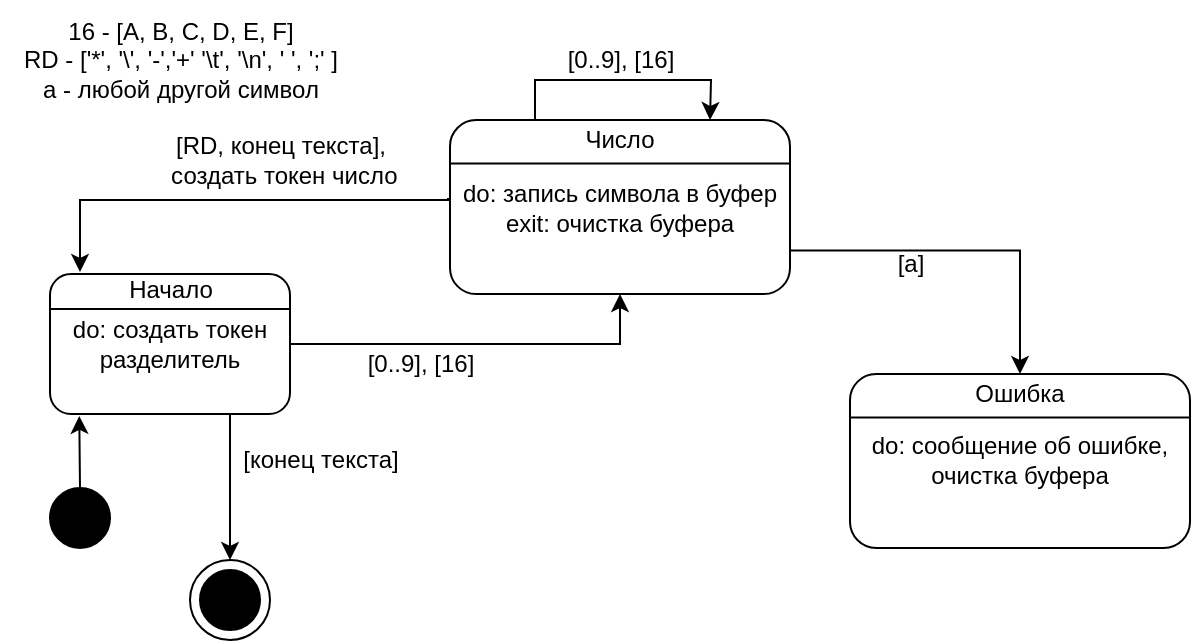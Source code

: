 <mxfile version="21.2.9" type="device" pages="4">
  <diagram name="Число" id="-FaNdaJi-jYGTAQw807s">
    <mxGraphModel dx="981" dy="581" grid="1" gridSize="10" guides="1" tooltips="1" connect="1" arrows="1" fold="1" page="1" pageScale="1" pageWidth="827" pageHeight="1169" math="0" shadow="0">
      <root>
        <mxCell id="0" />
        <mxCell id="1" parent="0" />
        <mxCell id="g2cR2aIbDtPU0na0KHwk-6" value="16 - [A, B, C, D, E, F]&lt;br&gt;RD - [&#39;*&#39;, &#39;\&#39;, &#39;-&#39;,&#39;+&#39; &#39;\t&#39;, &#39;\n&#39;, &#39; &#39;, &#39;;&#39; ]&lt;br&gt;a - любой другой символ" style="text;html=1;align=center;verticalAlign=middle;resizable=0;points=[];autosize=1;strokeColor=none;fillColor=none;" parent="1" vertex="1">
          <mxGeometry x="5" y="20.04" width="180" height="60" as="geometry" />
        </mxCell>
        <mxCell id="g2cR2aIbDtPU0na0KHwk-30" style="edgeStyle=orthogonalEdgeStyle;rounded=0;orthogonalLoop=1;jettySize=auto;html=1;exitX=1;exitY=0.5;exitDx=0;exitDy=0;entryX=0.5;entryY=1;entryDx=0;entryDy=0;" parent="1" source="g2cR2aIbDtPU0na0KHwk-43" target="g2cR2aIbDtPU0na0KHwk-15" edge="1">
          <mxGeometry relative="1" as="geometry">
            <mxPoint x="150" y="167" as="sourcePoint" />
            <mxPoint x="370" y="227" as="targetPoint" />
            <Array as="points">
              <mxPoint x="315" y="192" />
            </Array>
          </mxGeometry>
        </mxCell>
        <mxCell id="g2cR2aIbDtPU0na0KHwk-31" value="[0..9], [16]" style="text;html=1;align=center;verticalAlign=middle;resizable=0;points=[];autosize=1;strokeColor=none;fillColor=none;" parent="1" vertex="1">
          <mxGeometry x="175" y="187" width="80" height="30" as="geometry" />
        </mxCell>
        <mxCell id="g2cR2aIbDtPU0na0KHwk-32" value="" style="group" parent="1" vertex="1" connectable="0">
          <mxGeometry x="230" y="80.04" width="170" height="86.96" as="geometry" />
        </mxCell>
        <mxCell id="g2cR2aIbDtPU0na0KHwk-33" style="edgeStyle=orthogonalEdgeStyle;rounded=0;orthogonalLoop=1;jettySize=auto;html=1;exitX=0.25;exitY=0;exitDx=0;exitDy=0;" parent="g2cR2aIbDtPU0na0KHwk-32" source="g2cR2aIbDtPU0na0KHwk-15" edge="1">
          <mxGeometry relative="1" as="geometry">
            <mxPoint x="130" y="-0.04" as="targetPoint" />
          </mxGeometry>
        </mxCell>
        <mxCell id="g2cR2aIbDtPU0na0KHwk-15" value="do: запись символа в буфер&lt;br&gt;exit: очистка буфера" style="rounded=1;whiteSpace=wrap;html=1;" parent="g2cR2aIbDtPU0na0KHwk-32" vertex="1">
          <mxGeometry y="0.003" width="170" height="86.957" as="geometry" />
        </mxCell>
        <mxCell id="g2cR2aIbDtPU0na0KHwk-16" value="" style="endArrow=none;html=1;rounded=0;exitX=0;exitY=0.25;exitDx=0;exitDy=0;entryX=1;entryY=0.25;entryDx=0;entryDy=0;" parent="g2cR2aIbDtPU0na0KHwk-32" source="g2cR2aIbDtPU0na0KHwk-15" target="g2cR2aIbDtPU0na0KHwk-15" edge="1">
          <mxGeometry width="50" height="50" relative="1" as="geometry">
            <mxPoint x="48.571" y="0.003" as="sourcePoint" />
            <mxPoint x="109.286" y="-72.46" as="targetPoint" />
          </mxGeometry>
        </mxCell>
        <mxCell id="g2cR2aIbDtPU0na0KHwk-17" value="Число" style="text;html=1;strokeColor=none;fillColor=none;align=center;verticalAlign=middle;whiteSpace=wrap;rounded=0;" parent="g2cR2aIbDtPU0na0KHwk-32" vertex="1">
          <mxGeometry x="53.21" width="63.57" height="20" as="geometry" />
        </mxCell>
        <mxCell id="g2cR2aIbDtPU0na0KHwk-34" value="[0..9], [16]" style="text;html=1;align=center;verticalAlign=middle;resizable=0;points=[];autosize=1;strokeColor=none;fillColor=none;" parent="1" vertex="1">
          <mxGeometry x="275" y="35.04" width="80" height="30" as="geometry" />
        </mxCell>
        <mxCell id="g2cR2aIbDtPU0na0KHwk-41" value="" style="group" parent="1" vertex="1" connectable="0">
          <mxGeometry x="30" y="157" width="120" height="70" as="geometry" />
        </mxCell>
        <mxCell id="ozgqwcFUKJtSGzuwSIW--1" style="edgeStyle=orthogonalEdgeStyle;rounded=0;orthogonalLoop=1;jettySize=auto;html=1;exitX=0.75;exitY=1;exitDx=0;exitDy=0;" edge="1" parent="g2cR2aIbDtPU0na0KHwk-41" source="g2cR2aIbDtPU0na0KHwk-43">
          <mxGeometry relative="1" as="geometry">
            <mxPoint x="90" y="143" as="targetPoint" />
          </mxGeometry>
        </mxCell>
        <mxCell id="g2cR2aIbDtPU0na0KHwk-43" value="do: создать токен разделитель" style="rounded=1;whiteSpace=wrap;html=1;" parent="g2cR2aIbDtPU0na0KHwk-41" vertex="1">
          <mxGeometry y="0.003" width="120" height="69.997" as="geometry" />
        </mxCell>
        <mxCell id="g2cR2aIbDtPU0na0KHwk-44" value="" style="endArrow=none;html=1;rounded=0;exitX=0;exitY=0.25;exitDx=0;exitDy=0;entryX=1;entryY=0.25;entryDx=0;entryDy=0;" parent="g2cR2aIbDtPU0na0KHwk-41" source="g2cR2aIbDtPU0na0KHwk-43" target="g2cR2aIbDtPU0na0KHwk-43" edge="1">
          <mxGeometry width="50" height="50" relative="1" as="geometry">
            <mxPoint x="34.286" y="0.003" as="sourcePoint" />
            <mxPoint x="77.143" y="-58.328" as="targetPoint" />
          </mxGeometry>
        </mxCell>
        <mxCell id="g2cR2aIbDtPU0na0KHwk-45" value="Начало" style="text;html=1;strokeColor=none;fillColor=none;align=center;verticalAlign=middle;whiteSpace=wrap;rounded=0;" parent="g2cR2aIbDtPU0na0KHwk-41" vertex="1">
          <mxGeometry x="37.56" width="44.873" height="16.099" as="geometry" />
        </mxCell>
        <mxCell id="g2cR2aIbDtPU0na0KHwk-47" style="edgeStyle=orthogonalEdgeStyle;rounded=0;orthogonalLoop=1;jettySize=auto;html=1;" parent="1" edge="1">
          <mxGeometry relative="1" as="geometry">
            <mxPoint x="229" y="119" as="sourcePoint" />
            <mxPoint x="45" y="156" as="targetPoint" />
            <Array as="points">
              <mxPoint x="229" y="120" />
              <mxPoint x="45" y="120" />
            </Array>
          </mxGeometry>
        </mxCell>
        <mxCell id="g2cR2aIbDtPU0na0KHwk-48" value="[RD, конец текста],&lt;br&gt;&amp;nbsp;создать токен число" style="text;html=1;align=center;verticalAlign=middle;resizable=0;points=[];autosize=1;strokeColor=none;fillColor=none;" parent="1" vertex="1">
          <mxGeometry x="75" y="80.04" width="140" height="40" as="geometry" />
        </mxCell>
        <mxCell id="g2cR2aIbDtPU0na0KHwk-55" value="" style="group" parent="1" vertex="1" connectable="0">
          <mxGeometry x="430" y="207" width="170" height="86.96" as="geometry" />
        </mxCell>
        <mxCell id="g2cR2aIbDtPU0na0KHwk-57" value="do: сообщение об ошибке,&lt;br&gt;очистка буфера" style="rounded=1;whiteSpace=wrap;html=1;" parent="g2cR2aIbDtPU0na0KHwk-55" vertex="1">
          <mxGeometry y="0.003" width="170" height="86.957" as="geometry" />
        </mxCell>
        <mxCell id="g2cR2aIbDtPU0na0KHwk-58" value="" style="endArrow=none;html=1;rounded=0;exitX=0;exitY=0.25;exitDx=0;exitDy=0;entryX=1;entryY=0.25;entryDx=0;entryDy=0;" parent="g2cR2aIbDtPU0na0KHwk-55" source="g2cR2aIbDtPU0na0KHwk-57" target="g2cR2aIbDtPU0na0KHwk-57" edge="1">
          <mxGeometry width="50" height="50" relative="1" as="geometry">
            <mxPoint x="48.571" y="0.003" as="sourcePoint" />
            <mxPoint x="109.286" y="-72.46" as="targetPoint" />
          </mxGeometry>
        </mxCell>
        <mxCell id="g2cR2aIbDtPU0na0KHwk-59" value="Ошибка" style="text;html=1;strokeColor=none;fillColor=none;align=center;verticalAlign=middle;whiteSpace=wrap;rounded=0;" parent="g2cR2aIbDtPU0na0KHwk-55" vertex="1">
          <mxGeometry x="53.21" width="63.57" height="20" as="geometry" />
        </mxCell>
        <mxCell id="g2cR2aIbDtPU0na0KHwk-60" style="edgeStyle=orthogonalEdgeStyle;rounded=0;orthogonalLoop=1;jettySize=auto;html=1;exitX=1;exitY=0.75;exitDx=0;exitDy=0;entryX=0.5;entryY=0;entryDx=0;entryDy=0;" parent="1" source="g2cR2aIbDtPU0na0KHwk-15" target="g2cR2aIbDtPU0na0KHwk-59" edge="1">
          <mxGeometry relative="1" as="geometry" />
        </mxCell>
        <mxCell id="g2cR2aIbDtPU0na0KHwk-61" value="[а]" style="text;html=1;align=center;verticalAlign=middle;resizable=0;points=[];autosize=1;strokeColor=none;fillColor=none;" parent="1" vertex="1">
          <mxGeometry x="440" y="137" width="40" height="30" as="geometry" />
        </mxCell>
        <mxCell id="_TreaF4VTPcPPeY3ISSh-20" style="edgeStyle=orthogonalEdgeStyle;rounded=0;orthogonalLoop=1;jettySize=auto;html=1;exitX=0.5;exitY=0;exitDx=0;exitDy=0;entryX=0.122;entryY=1.014;entryDx=0;entryDy=0;entryPerimeter=0;" parent="1" source="_TreaF4VTPcPPeY3ISSh-19" target="g2cR2aIbDtPU0na0KHwk-43" edge="1">
          <mxGeometry relative="1" as="geometry" />
        </mxCell>
        <mxCell id="_TreaF4VTPcPPeY3ISSh-19" value="" style="ellipse;whiteSpace=wrap;html=1;aspect=fixed;fillColor=#000000;" parent="1" vertex="1">
          <mxGeometry x="30" y="263.96" width="30" height="30" as="geometry" />
        </mxCell>
        <mxCell id="ozgqwcFUKJtSGzuwSIW--2" value="[конец текста]" style="text;html=1;align=center;verticalAlign=middle;resizable=0;points=[];autosize=1;strokeColor=none;fillColor=none;" vertex="1" parent="1">
          <mxGeometry x="115" y="235.48" width="100" height="30" as="geometry" />
        </mxCell>
        <mxCell id="8lgDAtlJ2Uq4HdTy7dII-1" value="" style="group" vertex="1" connectable="0" parent="1">
          <mxGeometry x="100" y="300" width="40" height="40" as="geometry" />
        </mxCell>
        <mxCell id="8lgDAtlJ2Uq4HdTy7dII-2" value="" style="ellipse;whiteSpace=wrap;html=1;aspect=fixed;" vertex="1" parent="8lgDAtlJ2Uq4HdTy7dII-1">
          <mxGeometry width="40" height="40" as="geometry" />
        </mxCell>
        <mxCell id="8lgDAtlJ2Uq4HdTy7dII-3" value="" style="ellipse;whiteSpace=wrap;html=1;aspect=fixed;fillColor=#000000;" vertex="1" parent="8lgDAtlJ2Uq4HdTy7dII-1">
          <mxGeometry x="5" y="5" width="30" height="30" as="geometry" />
        </mxCell>
      </root>
    </mxGraphModel>
  </diagram>
  <diagram id="Ce51xqV-99f6zPZpt35O" name="слово">
    <mxGraphModel dx="981" dy="581" grid="1" gridSize="10" guides="1" tooltips="1" connect="1" arrows="1" fold="1" page="1" pageScale="1" pageWidth="827" pageHeight="1169" math="0" shadow="0">
      <root>
        <mxCell id="0" />
        <mxCell id="1" parent="0" />
        <mxCell id="4OqHlR-MOp9A3rrNsiLq-1" value="RD1 - [&#39;*&#39;, &#39;\&#39;, &#39;-&#39;, &#39;\t&#39;, &#39;\n&#39;, &#39; &#39;, &#39;;&#39; , &#39;(&#39;, &#39;)&#39;, &#39;&amp;gt;&#39;, &#39;&amp;lt;&#39;, &#39;=&#39;]&lt;br&gt;a - любой другой символ" style="text;html=1;align=left;verticalAlign=middle;resizable=0;points=[];autosize=1;strokeColor=none;fillColor=none;" parent="1" vertex="1">
          <mxGeometry x="10" y="15.04" width="260" height="40" as="geometry" />
        </mxCell>
        <mxCell id="4OqHlR-MOp9A3rrNsiLq-2" style="edgeStyle=orthogonalEdgeStyle;rounded=0;orthogonalLoop=1;jettySize=auto;html=1;exitX=1;exitY=0.5;exitDx=0;exitDy=0;entryX=0.5;entryY=1;entryDx=0;entryDy=0;" parent="1" source="4OqHlR-MOp9A3rrNsiLq-11" target="4OqHlR-MOp9A3rrNsiLq-6" edge="1">
          <mxGeometry relative="1" as="geometry">
            <mxPoint x="150" y="167" as="sourcePoint" />
            <mxPoint x="370" y="227" as="targetPoint" />
            <Array as="points">
              <mxPoint x="315" y="192" />
            </Array>
          </mxGeometry>
        </mxCell>
        <mxCell id="4OqHlR-MOp9A3rrNsiLq-3" value="[буква]" style="text;html=1;align=center;verticalAlign=middle;resizable=0;points=[];autosize=1;strokeColor=none;fillColor=none;" parent="1" vertex="1">
          <mxGeometry x="185" y="187" width="60" height="30" as="geometry" />
        </mxCell>
        <mxCell id="4OqHlR-MOp9A3rrNsiLq-4" value="" style="group" parent="1" vertex="1" connectable="0">
          <mxGeometry x="230" y="80.04" width="170" height="86.96" as="geometry" />
        </mxCell>
        <mxCell id="4OqHlR-MOp9A3rrNsiLq-5" style="edgeStyle=orthogonalEdgeStyle;rounded=0;orthogonalLoop=1;jettySize=auto;html=1;exitX=0.25;exitY=0;exitDx=0;exitDy=0;" parent="4OqHlR-MOp9A3rrNsiLq-4" source="4OqHlR-MOp9A3rrNsiLq-6" edge="1">
          <mxGeometry relative="1" as="geometry">
            <mxPoint x="130" y="-0.04" as="targetPoint" />
          </mxGeometry>
        </mxCell>
        <mxCell id="4OqHlR-MOp9A3rrNsiLq-6" value="do: запись символа в буфер&lt;br&gt;exit: очистка буфера" style="rounded=1;whiteSpace=wrap;html=1;" parent="4OqHlR-MOp9A3rrNsiLq-4" vertex="1">
          <mxGeometry y="0.003" width="170" height="86.957" as="geometry" />
        </mxCell>
        <mxCell id="4OqHlR-MOp9A3rrNsiLq-7" value="" style="endArrow=none;html=1;rounded=0;exitX=0;exitY=0.25;exitDx=0;exitDy=0;entryX=1;entryY=0.25;entryDx=0;entryDy=0;" parent="4OqHlR-MOp9A3rrNsiLq-4" source="4OqHlR-MOp9A3rrNsiLq-6" target="4OqHlR-MOp9A3rrNsiLq-6" edge="1">
          <mxGeometry width="50" height="50" relative="1" as="geometry">
            <mxPoint x="48.571" y="0.003" as="sourcePoint" />
            <mxPoint x="109.286" y="-72.46" as="targetPoint" />
          </mxGeometry>
        </mxCell>
        <mxCell id="4OqHlR-MOp9A3rrNsiLq-8" value="слово" style="text;html=1;strokeColor=none;fillColor=none;align=center;verticalAlign=middle;whiteSpace=wrap;rounded=0;" parent="4OqHlR-MOp9A3rrNsiLq-4" vertex="1">
          <mxGeometry x="53.21" width="63.57" height="20" as="geometry" />
        </mxCell>
        <mxCell id="4OqHlR-MOp9A3rrNsiLq-9" value="[a]" style="text;html=1;align=center;verticalAlign=middle;resizable=0;points=[];autosize=1;strokeColor=none;fillColor=none;" parent="1" vertex="1">
          <mxGeometry x="295" y="35.04" width="40" height="30" as="geometry" />
        </mxCell>
        <mxCell id="4OqHlR-MOp9A3rrNsiLq-10" value="" style="group" parent="1" vertex="1" connectable="0">
          <mxGeometry x="30" y="157" width="120" height="70" as="geometry" />
        </mxCell>
        <mxCell id="4OqHlR-MOp9A3rrNsiLq-11" value="do: создание токена разделитель" style="rounded=1;whiteSpace=wrap;html=1;" parent="4OqHlR-MOp9A3rrNsiLq-10" vertex="1">
          <mxGeometry y="0.003" width="120" height="69.997" as="geometry" />
        </mxCell>
        <mxCell id="4OqHlR-MOp9A3rrNsiLq-12" value="" style="endArrow=none;html=1;rounded=0;exitX=0;exitY=0.25;exitDx=0;exitDy=0;entryX=1;entryY=0.25;entryDx=0;entryDy=0;" parent="4OqHlR-MOp9A3rrNsiLq-10" source="4OqHlR-MOp9A3rrNsiLq-11" target="4OqHlR-MOp9A3rrNsiLq-11" edge="1">
          <mxGeometry width="50" height="50" relative="1" as="geometry">
            <mxPoint x="34.286" y="0.003" as="sourcePoint" />
            <mxPoint x="77.143" y="-58.328" as="targetPoint" />
          </mxGeometry>
        </mxCell>
        <mxCell id="4OqHlR-MOp9A3rrNsiLq-13" value="Начало" style="text;html=1;strokeColor=none;fillColor=none;align=center;verticalAlign=middle;whiteSpace=wrap;rounded=0;" parent="4OqHlR-MOp9A3rrNsiLq-10" vertex="1">
          <mxGeometry x="37.56" width="44.873" height="16.099" as="geometry" />
        </mxCell>
        <mxCell id="Vw_pq-2iSd1U1v_fBbTp-1" value="" style="group" parent="1" vertex="1" connectable="0">
          <mxGeometry x="430" y="200" width="170" height="86.96" as="geometry" />
        </mxCell>
        <mxCell id="Vw_pq-2iSd1U1v_fBbTp-8" style="edgeStyle=orthogonalEdgeStyle;rounded=0;orthogonalLoop=1;jettySize=auto;html=1;exitX=0;exitY=0.5;exitDx=0;exitDy=0;" parent="Vw_pq-2iSd1U1v_fBbTp-1" source="Vw_pq-2iSd1U1v_fBbTp-3" edge="1">
          <mxGeometry relative="1" as="geometry">
            <mxPoint x="-330" y="30" as="targetPoint" />
            <Array as="points">
              <mxPoint x="-330" y="44" />
            </Array>
          </mxGeometry>
        </mxCell>
        <mxCell id="Vw_pq-2iSd1U1v_fBbTp-3" value="do: сравнение буфера со списоком кодового слова&lt;br&gt;exit: очистка буфера" style="rounded=1;whiteSpace=wrap;html=1;" parent="Vw_pq-2iSd1U1v_fBbTp-1" vertex="1">
          <mxGeometry y="0.003" width="170" height="86.957" as="geometry" />
        </mxCell>
        <mxCell id="Vw_pq-2iSd1U1v_fBbTp-4" value="" style="endArrow=none;html=1;rounded=0;exitX=0;exitY=0.25;exitDx=0;exitDy=0;entryX=1;entryY=0.25;entryDx=0;entryDy=0;" parent="Vw_pq-2iSd1U1v_fBbTp-1" source="Vw_pq-2iSd1U1v_fBbTp-3" target="Vw_pq-2iSd1U1v_fBbTp-3" edge="1">
          <mxGeometry width="50" height="50" relative="1" as="geometry">
            <mxPoint x="48.571" y="0.003" as="sourcePoint" />
            <mxPoint x="109.286" y="-72.46" as="targetPoint" />
          </mxGeometry>
        </mxCell>
        <mxCell id="Vw_pq-2iSd1U1v_fBbTp-5" value="Сравнение 1" style="text;html=1;strokeColor=none;fillColor=none;align=center;verticalAlign=middle;whiteSpace=wrap;rounded=0;" parent="Vw_pq-2iSd1U1v_fBbTp-1" vertex="1">
          <mxGeometry x="53.21" width="76.79" height="20" as="geometry" />
        </mxCell>
        <mxCell id="Vw_pq-2iSd1U1v_fBbTp-6" style="edgeStyle=orthogonalEdgeStyle;rounded=0;orthogonalLoop=1;jettySize=auto;html=1;" parent="1" edge="1">
          <mxGeometry relative="1" as="geometry">
            <mxPoint x="400" y="140" as="sourcePoint" />
            <Array as="points">
              <mxPoint x="400" y="140" />
              <mxPoint x="515" y="140" />
            </Array>
            <mxPoint x="515" y="200" as="targetPoint" />
          </mxGeometry>
        </mxCell>
        <mxCell id="Vw_pq-2iSd1U1v_fBbTp-7" value="[RD1]" style="text;html=1;align=center;verticalAlign=middle;resizable=0;points=[];autosize=1;strokeColor=none;fillColor=none;" parent="1" vertex="1">
          <mxGeometry x="425" y="137" width="50" height="30" as="geometry" />
        </mxCell>
        <mxCell id="Vw_pq-2iSd1U1v_fBbTp-9" value="[есть соответствие], создание токена кодовое слово" style="text;html=1;align=center;verticalAlign=middle;resizable=0;points=[];autosize=1;strokeColor=none;fillColor=none;" parent="1" vertex="1">
          <mxGeometry x="110" y="218" width="320" height="30" as="geometry" />
        </mxCell>
        <mxCell id="Vw_pq-2iSd1U1v_fBbTp-11" style="edgeStyle=orthogonalEdgeStyle;rounded=0;orthogonalLoop=1;jettySize=auto;html=1;exitX=0;exitY=0.75;exitDx=0;exitDy=0;entryX=0.25;entryY=1;entryDx=0;entryDy=0;" parent="1" source="Vw_pq-2iSd1U1v_fBbTp-3" target="4OqHlR-MOp9A3rrNsiLq-11" edge="1">
          <mxGeometry relative="1" as="geometry" />
        </mxCell>
        <mxCell id="Vw_pq-2iSd1U1v_fBbTp-12" value="[нет соответствия], создание токена идентификатор" style="text;html=1;align=center;verticalAlign=middle;resizable=0;points=[];autosize=1;strokeColor=none;fillColor=none;" parent="1" vertex="1">
          <mxGeometry x="85" y="256.96" width="310" height="30" as="geometry" />
        </mxCell>
        <mxCell id="Vw_pq-2iSd1U1v_fBbTp-13" style="edgeStyle=orthogonalEdgeStyle;rounded=0;orthogonalLoop=1;jettySize=auto;html=1;exitX=0.25;exitY=1;exitDx=0;exitDy=0;entryX=0;entryY=0.5;entryDx=0;entryDy=0;" parent="1" source="Vw_pq-2iSd1U1v_fBbTp-3" target="4OqHlR-MOp9A3rrNsiLq-11" edge="1">
          <mxGeometry relative="1" as="geometry" />
        </mxCell>
        <mxCell id="Vw_pq-2iSd1U1v_fBbTp-14" value="&lt;span style=&quot;color: rgb(0, 0, 0); font-family: Helvetica; font-size: 12px; font-style: normal; font-variant-ligatures: normal; font-variant-caps: normal; font-weight: 400; letter-spacing: normal; orphans: 2; text-align: center; text-indent: 0px; text-transform: none; widows: 2; word-spacing: 0px; -webkit-text-stroke-width: 0px; background-color: rgb(251, 251, 251); text-decoration-thickness: initial; text-decoration-style: initial; text-decoration-color: initial; float: none; display: inline !important;&quot;&gt;[н], создание токена лев_скобка,&lt;br&gt;[к], создание токена прав_скобка&lt;br&gt;&lt;/span&gt;" style="text;whiteSpace=wrap;html=1;" parent="1" vertex="1">
          <mxGeometry x="94" y="310" width="320" height="40" as="geometry" />
        </mxCell>
        <mxCell id="edIekL6DCg9vR0ucDm2E-10" value="[конец текста]" style="text;html=1;align=center;verticalAlign=middle;resizable=0;points=[];autosize=1;strokeColor=none;fillColor=none;" parent="1" vertex="1">
          <mxGeometry x="414" y="98" width="100" height="30" as="geometry" />
        </mxCell>
        <mxCell id="Z4Xn8P0SFa621YruFxky-2" style="edgeStyle=orthogonalEdgeStyle;rounded=0;orthogonalLoop=1;jettySize=auto;html=1;exitX=0.5;exitY=1;exitDx=0;exitDy=0;" parent="1" source="Z4Xn8P0SFa621YruFxky-1" edge="1">
          <mxGeometry relative="1" as="geometry">
            <mxPoint x="60" y="157" as="targetPoint" />
            <Array as="points">
              <mxPoint x="60" y="128" />
              <mxPoint x="60" y="157" />
            </Array>
          </mxGeometry>
        </mxCell>
        <mxCell id="Z4Xn8P0SFa621YruFxky-1" value="" style="ellipse;whiteSpace=wrap;html=1;aspect=fixed;fillColor=#000000;" parent="1" vertex="1">
          <mxGeometry x="45" y="98.0" width="30" height="30" as="geometry" />
        </mxCell>
        <mxCell id="Z4Xn8P0SFa621YruFxky-6" style="edgeStyle=orthogonalEdgeStyle;rounded=0;orthogonalLoop=1;jettySize=auto;html=1;exitX=1;exitY=0.5;exitDx=0;exitDy=0;entryX=0.75;entryY=0;entryDx=0;entryDy=0;" parent="1" source="4OqHlR-MOp9A3rrNsiLq-6" target="Vw_pq-2iSd1U1v_fBbTp-3" edge="1">
          <mxGeometry relative="1" as="geometry" />
        </mxCell>
        <mxCell id="SvSpEAjlQm5Gcy_FYDkO-1" value="" style="group" vertex="1" connectable="0" parent="1">
          <mxGeometry x="185" y="65.04" width="40" height="40" as="geometry" />
        </mxCell>
        <mxCell id="SvSpEAjlQm5Gcy_FYDkO-2" value="" style="ellipse;whiteSpace=wrap;html=1;aspect=fixed;" vertex="1" parent="SvSpEAjlQm5Gcy_FYDkO-1">
          <mxGeometry width="40" height="40" as="geometry" />
        </mxCell>
        <mxCell id="SvSpEAjlQm5Gcy_FYDkO-3" value="" style="ellipse;whiteSpace=wrap;html=1;aspect=fixed;fillColor=#000000;" vertex="1" parent="SvSpEAjlQm5Gcy_FYDkO-1">
          <mxGeometry x="5" y="5" width="30" height="30" as="geometry" />
        </mxCell>
        <mxCell id="SvSpEAjlQm5Gcy_FYDkO-5" value="[конец текста]" style="text;html=1;align=center;verticalAlign=middle;resizable=0;points=[];autosize=1;strokeColor=none;fillColor=none;" vertex="1" parent="1">
          <mxGeometry x="110" y="117" width="100" height="30" as="geometry" />
        </mxCell>
        <mxCell id="SvSpEAjlQm5Gcy_FYDkO-4" style="edgeStyle=orthogonalEdgeStyle;rounded=0;orthogonalLoop=1;jettySize=auto;html=1;exitX=0.75;exitY=0;exitDx=0;exitDy=0;entryX=0.5;entryY=1;entryDx=0;entryDy=0;" edge="1" parent="1" source="4OqHlR-MOp9A3rrNsiLq-11" target="SvSpEAjlQm5Gcy_FYDkO-2">
          <mxGeometry relative="1" as="geometry">
            <mxPoint x="210" y="110" as="targetPoint" />
            <Array as="points">
              <mxPoint x="120" y="140" />
              <mxPoint x="205" y="140" />
            </Array>
          </mxGeometry>
        </mxCell>
      </root>
    </mxGraphModel>
  </diagram>
  <diagram id="Blykep9uQv7Deb8Cek7l" name="разделитель">
    <mxGraphModel dx="981" dy="581" grid="1" gridSize="10" guides="1" tooltips="1" connect="1" arrows="1" fold="1" page="1" pageScale="1" pageWidth="827" pageHeight="1169" math="0" shadow="0">
      <root>
        <mxCell id="0" />
        <mxCell id="1" parent="0" />
        <mxCell id="_HauFo0hC4ByGiSFNSpL-1" style="edgeStyle=orthogonalEdgeStyle;rounded=0;orthogonalLoop=1;jettySize=auto;html=1;exitX=1;exitY=0.5;exitDx=0;exitDy=0;entryX=0.5;entryY=1;entryDx=0;entryDy=0;" parent="1" source="_HauFo0hC4ByGiSFNSpL-9" target="_HauFo0hC4ByGiSFNSpL-5" edge="1">
          <mxGeometry relative="1" as="geometry">
            <mxPoint x="150" y="167" as="sourcePoint" />
            <mxPoint x="370" y="227" as="targetPoint" />
            <Array as="points">
              <mxPoint x="315" y="192" />
            </Array>
          </mxGeometry>
        </mxCell>
        <mxCell id="_HauFo0hC4ByGiSFNSpL-3" value="" style="group" parent="1" vertex="1" connectable="0">
          <mxGeometry x="230" y="80.04" width="170" height="86.96" as="geometry" />
        </mxCell>
        <mxCell id="_HauFo0hC4ByGiSFNSpL-4" style="edgeStyle=orthogonalEdgeStyle;rounded=0;orthogonalLoop=1;jettySize=auto;html=1;exitX=0.25;exitY=0;exitDx=0;exitDy=0;" parent="_HauFo0hC4ByGiSFNSpL-3" source="_HauFo0hC4ByGiSFNSpL-5" edge="1">
          <mxGeometry relative="1" as="geometry">
            <mxPoint x="130" y="-0.04" as="targetPoint" />
          </mxGeometry>
        </mxCell>
        <mxCell id="_HauFo0hC4ByGiSFNSpL-5" value="do: запись символа в буфер&lt;br&gt;exit: очистка буфера" style="rounded=1;whiteSpace=wrap;html=1;" parent="_HauFo0hC4ByGiSFNSpL-3" vertex="1">
          <mxGeometry y="0.003" width="170" height="86.957" as="geometry" />
        </mxCell>
        <mxCell id="_HauFo0hC4ByGiSFNSpL-6" value="" style="endArrow=none;html=1;rounded=0;exitX=0;exitY=0.25;exitDx=0;exitDy=0;entryX=1;entryY=0.25;entryDx=0;entryDy=0;" parent="_HauFo0hC4ByGiSFNSpL-3" source="_HauFo0hC4ByGiSFNSpL-5" target="_HauFo0hC4ByGiSFNSpL-5" edge="1">
          <mxGeometry width="50" height="50" relative="1" as="geometry">
            <mxPoint x="48.571" y="0.003" as="sourcePoint" />
            <mxPoint x="109.286" y="-72.46" as="targetPoint" />
          </mxGeometry>
        </mxCell>
        <mxCell id="_HauFo0hC4ByGiSFNSpL-7" value="Разделитель" style="text;html=1;strokeColor=none;fillColor=none;align=center;verticalAlign=middle;whiteSpace=wrap;rounded=0;" parent="_HauFo0hC4ByGiSFNSpL-3" vertex="1">
          <mxGeometry x="53.21" width="63.57" height="20" as="geometry" />
        </mxCell>
        <mxCell id="_HauFo0hC4ByGiSFNSpL-8" value="" style="group" parent="1" vertex="1" connectable="0">
          <mxGeometry x="30" y="157" width="120" height="70" as="geometry" />
        </mxCell>
        <mxCell id="_HauFo0hC4ByGiSFNSpL-9" value="" style="rounded=1;whiteSpace=wrap;html=1;" parent="_HauFo0hC4ByGiSFNSpL-8" vertex="1">
          <mxGeometry y="0.003" width="120" height="69.997" as="geometry" />
        </mxCell>
        <mxCell id="_HauFo0hC4ByGiSFNSpL-10" value="" style="endArrow=none;html=1;rounded=0;exitX=0;exitY=0.25;exitDx=0;exitDy=0;entryX=1;entryY=0.25;entryDx=0;entryDy=0;" parent="_HauFo0hC4ByGiSFNSpL-8" source="_HauFo0hC4ByGiSFNSpL-9" target="_HauFo0hC4ByGiSFNSpL-9" edge="1">
          <mxGeometry width="50" height="50" relative="1" as="geometry">
            <mxPoint x="34.286" y="0.003" as="sourcePoint" />
            <mxPoint x="77.143" y="-58.328" as="targetPoint" />
          </mxGeometry>
        </mxCell>
        <mxCell id="_HauFo0hC4ByGiSFNSpL-11" value="Начало" style="text;html=1;strokeColor=none;fillColor=none;align=center;verticalAlign=middle;whiteSpace=wrap;rounded=0;" parent="_HauFo0hC4ByGiSFNSpL-8" vertex="1">
          <mxGeometry x="37.56" width="44.873" height="16.099" as="geometry" />
        </mxCell>
        <mxCell id="_HauFo0hC4ByGiSFNSpL-14" value="" style="group" parent="1" vertex="1" connectable="0">
          <mxGeometry x="610" y="280" width="170" height="86.96" as="geometry" />
        </mxCell>
        <mxCell id="_HauFo0hC4ByGiSFNSpL-15" value="do: сообщение об ошибке,&lt;br&gt;очистка буфера" style="rounded=1;whiteSpace=wrap;html=1;" parent="_HauFo0hC4ByGiSFNSpL-14" vertex="1">
          <mxGeometry y="0.003" width="170" height="86.957" as="geometry" />
        </mxCell>
        <mxCell id="_HauFo0hC4ByGiSFNSpL-16" value="" style="endArrow=none;html=1;rounded=0;exitX=0;exitY=0.25;exitDx=0;exitDy=0;entryX=1;entryY=0.25;entryDx=0;entryDy=0;" parent="_HauFo0hC4ByGiSFNSpL-14" source="_HauFo0hC4ByGiSFNSpL-15" target="_HauFo0hC4ByGiSFNSpL-15" edge="1">
          <mxGeometry width="50" height="50" relative="1" as="geometry">
            <mxPoint x="48.571" y="0.003" as="sourcePoint" />
            <mxPoint x="109.286" y="-72.46" as="targetPoint" />
          </mxGeometry>
        </mxCell>
        <mxCell id="_HauFo0hC4ByGiSFNSpL-17" value="Ошибка" style="text;html=1;strokeColor=none;fillColor=none;align=center;verticalAlign=middle;whiteSpace=wrap;rounded=0;" parent="_HauFo0hC4ByGiSFNSpL-14" vertex="1">
          <mxGeometry x="53.21" width="63.57" height="20" as="geometry" />
        </mxCell>
        <mxCell id="_HauFo0hC4ByGiSFNSpL-18" style="edgeStyle=orthogonalEdgeStyle;rounded=0;orthogonalLoop=1;jettySize=auto;html=1;exitX=1;exitY=0.75;exitDx=0;exitDy=0;" parent="1" source="_HauFo0hC4ByGiSFNSpL-5" edge="1">
          <mxGeometry relative="1" as="geometry">
            <mxPoint x="525" y="170" as="targetPoint" />
          </mxGeometry>
        </mxCell>
        <mxCell id="_HauFo0hC4ByGiSFNSpL-19" value="[&#39; &#39;, &#39;\t&#39;, &#39;\n&#39;]" style="text;html=1;align=center;verticalAlign=middle;resizable=0;points=[];autosize=1;strokeColor=none;fillColor=none;" parent="1" vertex="1">
          <mxGeometry x="414" y="120" width="80" height="30" as="geometry" />
        </mxCell>
        <mxCell id="_HauFo0hC4ByGiSFNSpL-21" value="[=, !, &amp;lt;, &amp;gt;]" style="text;html=1;align=center;verticalAlign=middle;resizable=0;points=[];autosize=1;strokeColor=none;fillColor=none;" parent="1" vertex="1">
          <mxGeometry x="160" y="158" width="70" height="30" as="geometry" />
        </mxCell>
        <mxCell id="_HauFo0hC4ByGiSFNSpL-22" value="допустимые&amp;nbsp; = {&#39;==&#39;, &#39;!=&#39;, &#39;&amp;lt;=&#39;, &#39;&amp;gt;=&#39;}&lt;br&gt;&lt;div style=&quot;text-align: left;&quot;&gt;&lt;span style=&quot;background-color: initial;&quot;&gt;a - любой символ&lt;/span&gt;&lt;/div&gt;&lt;div style=&quot;text-align: left;&quot;&gt;&lt;span style=&quot;background-color: initial;&quot;&gt;b - не сравнение&amp;nbsp;&lt;/span&gt;&lt;/div&gt;" style="text;html=1;align=center;verticalAlign=middle;resizable=0;points=[];autosize=1;strokeColor=none;fillColor=none;" parent="1" vertex="1">
          <mxGeometry x="10" y="8" width="210" height="60" as="geometry" />
        </mxCell>
        <mxCell id="_HauFo0hC4ByGiSFNSpL-23" value="[a]" style="text;html=1;align=center;verticalAlign=middle;resizable=0;points=[];autosize=1;strokeColor=none;fillColor=none;" parent="1" vertex="1">
          <mxGeometry x="290" y="38" width="40" height="30" as="geometry" />
        </mxCell>
        <mxCell id="_HauFo0hC4ByGiSFNSpL-29" value="" style="group" parent="1" vertex="1" connectable="0">
          <mxGeometry x="440" y="170" width="170" height="86.96" as="geometry" />
        </mxCell>
        <mxCell id="_HauFo0hC4ByGiSFNSpL-33" style="edgeStyle=orthogonalEdgeStyle;rounded=0;orthogonalLoop=1;jettySize=auto;html=1;exitX=1;exitY=0.5;exitDx=0;exitDy=0;" parent="_HauFo0hC4ByGiSFNSpL-29" source="_HauFo0hC4ByGiSFNSpL-30" edge="1">
          <mxGeometry relative="1" as="geometry">
            <mxPoint x="250" y="110" as="targetPoint" />
          </mxGeometry>
        </mxCell>
        <mxCell id="_HauFo0hC4ByGiSFNSpL-30" value="do: сравнение буфера со список допустимых комбинаций" style="rounded=1;whiteSpace=wrap;html=1;" parent="_HauFo0hC4ByGiSFNSpL-29" vertex="1">
          <mxGeometry y="0.003" width="170" height="86.957" as="geometry" />
        </mxCell>
        <mxCell id="_HauFo0hC4ByGiSFNSpL-31" value="" style="endArrow=none;html=1;rounded=0;exitX=0;exitY=0.25;exitDx=0;exitDy=0;entryX=1;entryY=0.25;entryDx=0;entryDy=0;" parent="_HauFo0hC4ByGiSFNSpL-29" source="_HauFo0hC4ByGiSFNSpL-30" target="_HauFo0hC4ByGiSFNSpL-30" edge="1">
          <mxGeometry width="50" height="50" relative="1" as="geometry">
            <mxPoint x="48.571" y="0.003" as="sourcePoint" />
            <mxPoint x="109.286" y="-72.46" as="targetPoint" />
          </mxGeometry>
        </mxCell>
        <mxCell id="_HauFo0hC4ByGiSFNSpL-32" value="Сравнение 2" style="text;html=1;strokeColor=none;fillColor=none;align=center;verticalAlign=middle;whiteSpace=wrap;rounded=0;" parent="_HauFo0hC4ByGiSFNSpL-29" vertex="1">
          <mxGeometry x="53.21" width="76.79" height="20" as="geometry" />
        </mxCell>
        <mxCell id="_HauFo0hC4ByGiSFNSpL-34" value="[нет соответствия]" style="text;html=1;align=center;verticalAlign=middle;resizable=0;points=[];autosize=1;strokeColor=none;fillColor=none;" parent="1" vertex="1">
          <mxGeometry x="610" y="188" width="130" height="30" as="geometry" />
        </mxCell>
        <mxCell id="_HauFo0hC4ByGiSFNSpL-35" style="edgeStyle=orthogonalEdgeStyle;rounded=0;orthogonalLoop=1;jettySize=auto;html=1;exitX=0;exitY=0.75;exitDx=0;exitDy=0;entryX=0.5;entryY=1;entryDx=0;entryDy=0;" parent="1" source="_HauFo0hC4ByGiSFNSpL-30" target="_HauFo0hC4ByGiSFNSpL-9" edge="1">
          <mxGeometry relative="1" as="geometry">
            <Array as="points">
              <mxPoint x="410" y="235" />
              <mxPoint x="410" y="280" />
              <mxPoint x="90" y="280" />
            </Array>
          </mxGeometry>
        </mxCell>
        <mxCell id="_HauFo0hC4ByGiSFNSpL-36" value="[есть соотвествие], создание токена сравнение" style="text;html=1;align=center;verticalAlign=middle;resizable=0;points=[];autosize=1;strokeColor=none;fillColor=none;" parent="1" vertex="1">
          <mxGeometry x="115" y="248" width="290" height="30" as="geometry" />
        </mxCell>
        <mxCell id="V0-CvH_zCDdQ1cnElFoq-1" style="edgeStyle=orthogonalEdgeStyle;rounded=0;orthogonalLoop=1;jettySize=auto;html=1;exitX=1;exitY=0.5;exitDx=0;exitDy=0;entryX=0.75;entryY=0;entryDx=0;entryDy=0;" edge="1" parent="1" source="_HauFo0hC4ByGiSFNSpL-5" target="_HauFo0hC4ByGiSFNSpL-30">
          <mxGeometry relative="1" as="geometry" />
        </mxCell>
        <mxCell id="V0-CvH_zCDdQ1cnElFoq-2" value="[конец текста]" style="text;html=1;align=center;verticalAlign=middle;resizable=0;points=[];autosize=1;strokeColor=none;fillColor=none;" vertex="1" parent="1">
          <mxGeometry x="420" y="98" width="100" height="30" as="geometry" />
        </mxCell>
        <mxCell id="dtfKgrKm7yiWQuuZyG3P-2" style="edgeStyle=orthogonalEdgeStyle;rounded=0;orthogonalLoop=1;jettySize=auto;html=1;exitX=0.5;exitY=1;exitDx=0;exitDy=0;entryX=0.25;entryY=0;entryDx=0;entryDy=0;" edge="1" parent="1" source="dtfKgrKm7yiWQuuZyG3P-1" target="_HauFo0hC4ByGiSFNSpL-9">
          <mxGeometry relative="1" as="geometry" />
        </mxCell>
        <mxCell id="dtfKgrKm7yiWQuuZyG3P-1" value="" style="ellipse;whiteSpace=wrap;html=1;aspect=fixed;fillColor=#000000;" vertex="1" parent="1">
          <mxGeometry x="45" y="98.0" width="30" height="30" as="geometry" />
        </mxCell>
        <mxCell id="TlMsnOnHNQoghxkyGje4-1" value="" style="group" vertex="1" connectable="0" parent="1">
          <mxGeometry x="170" y="68" width="40" height="40" as="geometry" />
        </mxCell>
        <mxCell id="TlMsnOnHNQoghxkyGje4-2" value="" style="ellipse;whiteSpace=wrap;html=1;aspect=fixed;" vertex="1" parent="TlMsnOnHNQoghxkyGje4-1">
          <mxGeometry width="40" height="40" as="geometry" />
        </mxCell>
        <mxCell id="TlMsnOnHNQoghxkyGje4-3" value="" style="ellipse;whiteSpace=wrap;html=1;aspect=fixed;fillColor=#000000;" vertex="1" parent="TlMsnOnHNQoghxkyGje4-1">
          <mxGeometry x="5" y="5" width="30" height="30" as="geometry" />
        </mxCell>
        <mxCell id="TlMsnOnHNQoghxkyGje4-4" style="edgeStyle=orthogonalEdgeStyle;rounded=0;orthogonalLoop=1;jettySize=auto;html=1;exitX=1;exitY=0;exitDx=0;exitDy=0;entryX=0.5;entryY=1;entryDx=0;entryDy=0;" edge="1" parent="1" source="_HauFo0hC4ByGiSFNSpL-11" target="TlMsnOnHNQoghxkyGje4-2">
          <mxGeometry relative="1" as="geometry" />
        </mxCell>
        <mxCell id="TlMsnOnHNQoghxkyGje4-5" value="[конец текста]" style="text;html=1;align=center;verticalAlign=middle;resizable=0;points=[];autosize=1;strokeColor=none;fillColor=none;" vertex="1" parent="1">
          <mxGeometry x="90" y="108" width="100" height="30" as="geometry" />
        </mxCell>
      </root>
    </mxGraphModel>
  </diagram>
  <diagram id="Ph5eA79w_tv8mjzvI_7O" name="общая">
    <mxGraphModel dx="981" dy="581" grid="1" gridSize="10" guides="1" tooltips="1" connect="1" arrows="1" fold="1" page="1" pageScale="1" pageWidth="827" pageHeight="1169" math="0" shadow="0">
      <root>
        <mxCell id="0" />
        <mxCell id="1" parent="0" />
        <mxCell id="dAqLtwF7J94JJw8BUnHf-1" value="16 - [A, B, C, D, E, F]&lt;br&gt;RD - [&#39;*&#39;, &#39;\&#39;, &#39;-&#39;,&#39;+&#39; &#39;\t&#39;, &#39;\n&#39;, &#39; &#39;, &#39;;&#39; ]&lt;br&gt;a - любой другой символ&lt;br&gt;допустимые&amp;nbsp; = {&#39;==&#39;, &#39;!=&#39;, &#39;&amp;lt;=&#39;, &#39;&amp;gt;=&#39;}&lt;br&gt;&lt;div style=&quot;border-color: var(--border-color);&quot;&gt;&lt;span style=&quot;border-color: var(--border-color); background-color: initial;&quot;&gt;b - не сравнение&amp;nbsp;&lt;/span&gt;&lt;/div&gt;&lt;div style=&quot;border-color: var(--border-color);&quot;&gt;&lt;span style=&quot;border-color: var(--border-color); background-color: initial;&quot;&gt;RD1 - [&#39;*&#39;, &#39;\&#39;, &#39;-&#39;, &#39;\t&#39;, &#39;\n&#39;, &#39; &#39;, &#39;;&#39; , &#39;(&#39;, &#39;)&#39;, &#39;&amp;gt;&#39;, &#39;&amp;lt;&#39;, &#39;=&#39;]&lt;br&gt;&lt;/span&gt;&lt;/div&gt;" style="text;html=1;align=left;verticalAlign=middle;resizable=0;points=[];autosize=1;strokeColor=none;fillColor=none;" parent="1" vertex="1">
          <mxGeometry x="550" y="10" width="260" height="100" as="geometry" />
        </mxCell>
        <mxCell id="dAqLtwF7J94JJw8BUnHf-2" style="edgeStyle=orthogonalEdgeStyle;rounded=0;orthogonalLoop=1;jettySize=auto;html=1;exitX=1;exitY=0.5;exitDx=0;exitDy=0;entryX=0.5;entryY=1;entryDx=0;entryDy=0;" parent="1" source="dAqLtwF7J94JJw8BUnHf-11" target="dAqLtwF7J94JJw8BUnHf-6" edge="1">
          <mxGeometry relative="1" as="geometry">
            <mxPoint x="150" y="167" as="sourcePoint" />
            <mxPoint x="370" y="227" as="targetPoint" />
            <Array as="points">
              <mxPoint x="315" y="192" />
            </Array>
          </mxGeometry>
        </mxCell>
        <mxCell id="dAqLtwF7J94JJw8BUnHf-3" value="[0..9], [16]" style="text;html=1;align=center;verticalAlign=middle;resizable=0;points=[];autosize=1;strokeColor=none;fillColor=none;" parent="1" vertex="1">
          <mxGeometry x="175" y="187" width="80" height="30" as="geometry" />
        </mxCell>
        <mxCell id="dAqLtwF7J94JJw8BUnHf-4" value="" style="group" parent="1" vertex="1" connectable="0">
          <mxGeometry x="230" y="80.04" width="170" height="86.96" as="geometry" />
        </mxCell>
        <mxCell id="dAqLtwF7J94JJw8BUnHf-5" style="edgeStyle=orthogonalEdgeStyle;rounded=0;orthogonalLoop=1;jettySize=auto;html=1;exitX=0.25;exitY=0;exitDx=0;exitDy=0;" parent="dAqLtwF7J94JJw8BUnHf-4" source="dAqLtwF7J94JJw8BUnHf-6" edge="1">
          <mxGeometry relative="1" as="geometry">
            <mxPoint x="130" y="-0.04" as="targetPoint" />
          </mxGeometry>
        </mxCell>
        <mxCell id="dAqLtwF7J94JJw8BUnHf-6" value="do: запись символа в буфер&lt;br&gt;exit: очистка буфера" style="rounded=1;whiteSpace=wrap;html=1;" parent="dAqLtwF7J94JJw8BUnHf-4" vertex="1">
          <mxGeometry y="0.003" width="170" height="86.957" as="geometry" />
        </mxCell>
        <mxCell id="dAqLtwF7J94JJw8BUnHf-7" value="" style="endArrow=none;html=1;rounded=0;exitX=0;exitY=0.25;exitDx=0;exitDy=0;entryX=1;entryY=0.25;entryDx=0;entryDy=0;" parent="dAqLtwF7J94JJw8BUnHf-4" source="dAqLtwF7J94JJw8BUnHf-6" target="dAqLtwF7J94JJw8BUnHf-6" edge="1">
          <mxGeometry width="50" height="50" relative="1" as="geometry">
            <mxPoint x="48.571" y="0.003" as="sourcePoint" />
            <mxPoint x="109.286" y="-72.46" as="targetPoint" />
          </mxGeometry>
        </mxCell>
        <mxCell id="dAqLtwF7J94JJw8BUnHf-8" value="Число" style="text;html=1;strokeColor=none;fillColor=none;align=center;verticalAlign=middle;whiteSpace=wrap;rounded=0;" parent="dAqLtwF7J94JJw8BUnHf-4" vertex="1">
          <mxGeometry x="53.21" width="63.57" height="20" as="geometry" />
        </mxCell>
        <mxCell id="dAqLtwF7J94JJw8BUnHf-9" value="[0..9], [16]" style="text;html=1;align=center;verticalAlign=middle;resizable=0;points=[];autosize=1;strokeColor=none;fillColor=none;" parent="1" vertex="1">
          <mxGeometry x="275" y="35.04" width="80" height="30" as="geometry" />
        </mxCell>
        <mxCell id="dAqLtwF7J94JJw8BUnHf-10" value="" style="group" parent="1" vertex="1" connectable="0">
          <mxGeometry x="30" y="157" width="120" height="70" as="geometry" />
        </mxCell>
        <mxCell id="dAqLtwF7J94JJw8BUnHf-11" value="do: создать токен разделитель" style="rounded=1;whiteSpace=wrap;html=1;" parent="dAqLtwF7J94JJw8BUnHf-10" vertex="1">
          <mxGeometry y="0.003" width="120" height="69.997" as="geometry" />
        </mxCell>
        <mxCell id="dAqLtwF7J94JJw8BUnHf-12" value="" style="endArrow=none;html=1;rounded=0;exitX=0;exitY=0.25;exitDx=0;exitDy=0;entryX=1;entryY=0.25;entryDx=0;entryDy=0;" parent="dAqLtwF7J94JJw8BUnHf-10" source="dAqLtwF7J94JJw8BUnHf-11" target="dAqLtwF7J94JJw8BUnHf-11" edge="1">
          <mxGeometry width="50" height="50" relative="1" as="geometry">
            <mxPoint x="34.286" y="0.003" as="sourcePoint" />
            <mxPoint x="77.143" y="-58.328" as="targetPoint" />
          </mxGeometry>
        </mxCell>
        <mxCell id="dAqLtwF7J94JJw8BUnHf-13" value="Начало" style="text;html=1;strokeColor=none;fillColor=none;align=center;verticalAlign=middle;whiteSpace=wrap;rounded=0;" parent="dAqLtwF7J94JJw8BUnHf-10" vertex="1">
          <mxGeometry x="37.56" width="44.873" height="16.099" as="geometry" />
        </mxCell>
        <mxCell id="dAqLtwF7J94JJw8BUnHf-14" style="edgeStyle=orthogonalEdgeStyle;rounded=0;orthogonalLoop=1;jettySize=auto;html=1;exitX=0;exitY=0.5;exitDx=0;exitDy=0;entryX=0.5;entryY=0;entryDx=0;entryDy=0;" parent="1" source="dAqLtwF7J94JJw8BUnHf-6" target="dAqLtwF7J94JJw8BUnHf-13" edge="1">
          <mxGeometry relative="1" as="geometry" />
        </mxCell>
        <mxCell id="dAqLtwF7J94JJw8BUnHf-15" value="[RD, конец текста], &lt;br&gt;создать токен число" style="text;html=1;align=center;verticalAlign=middle;resizable=0;points=[];autosize=1;strokeColor=none;fillColor=none;" parent="1" vertex="1">
          <mxGeometry x="90" y="90" width="140" height="40" as="geometry" />
        </mxCell>
        <mxCell id="dAqLtwF7J94JJw8BUnHf-16" value="" style="group" parent="1" vertex="1" connectable="0">
          <mxGeometry x="430" y="207" width="170" height="86.96" as="geometry" />
        </mxCell>
        <mxCell id="dAqLtwF7J94JJw8BUnHf-17" value="do: сообщение об ошибке,&lt;br&gt;очистка буфера" style="rounded=1;whiteSpace=wrap;html=1;" parent="dAqLtwF7J94JJw8BUnHf-16" vertex="1">
          <mxGeometry y="0.003" width="170" height="86.957" as="geometry" />
        </mxCell>
        <mxCell id="dAqLtwF7J94JJw8BUnHf-18" value="" style="endArrow=none;html=1;rounded=0;exitX=0;exitY=0.25;exitDx=0;exitDy=0;entryX=1;entryY=0.25;entryDx=0;entryDy=0;" parent="dAqLtwF7J94JJw8BUnHf-16" source="dAqLtwF7J94JJw8BUnHf-17" target="dAqLtwF7J94JJw8BUnHf-17" edge="1">
          <mxGeometry width="50" height="50" relative="1" as="geometry">
            <mxPoint x="48.571" y="0.003" as="sourcePoint" />
            <mxPoint x="109.286" y="-72.46" as="targetPoint" />
          </mxGeometry>
        </mxCell>
        <mxCell id="dAqLtwF7J94JJw8BUnHf-19" value="Ошибка" style="text;html=1;strokeColor=none;fillColor=none;align=center;verticalAlign=middle;whiteSpace=wrap;rounded=0;" parent="dAqLtwF7J94JJw8BUnHf-16" vertex="1">
          <mxGeometry x="53.21" width="63.57" height="20" as="geometry" />
        </mxCell>
        <mxCell id="dAqLtwF7J94JJw8BUnHf-20" style="edgeStyle=orthogonalEdgeStyle;rounded=0;orthogonalLoop=1;jettySize=auto;html=1;exitX=1;exitY=0.5;exitDx=0;exitDy=0;entryX=0.5;entryY=0;entryDx=0;entryDy=0;" parent="1" source="dAqLtwF7J94JJw8BUnHf-6" target="dAqLtwF7J94JJw8BUnHf-19" edge="1">
          <mxGeometry relative="1" as="geometry" />
        </mxCell>
        <mxCell id="dAqLtwF7J94JJw8BUnHf-21" value="[а]" style="text;html=1;align=center;verticalAlign=middle;resizable=0;points=[];autosize=1;strokeColor=none;fillColor=none;" parent="1" vertex="1">
          <mxGeometry x="440" y="95" width="40" height="30" as="geometry" />
        </mxCell>
        <mxCell id="xFK15hoBPHHc_hZM-27o-2" value="[буква]" style="text;html=1;align=center;verticalAlign=middle;resizable=0;points=[];autosize=1;strokeColor=none;fillColor=none;" parent="1" vertex="1">
          <mxGeometry x="170" y="332.96" width="60" height="30" as="geometry" />
        </mxCell>
        <mxCell id="xFK15hoBPHHc_hZM-27o-3" value="" style="group" parent="1" vertex="1" connectable="0">
          <mxGeometry x="250" y="315" width="170" height="86.96" as="geometry" />
        </mxCell>
        <mxCell id="xFK15hoBPHHc_hZM-27o-4" style="edgeStyle=orthogonalEdgeStyle;rounded=0;orthogonalLoop=1;jettySize=auto;html=1;exitX=0.25;exitY=0;exitDx=0;exitDy=0;" parent="xFK15hoBPHHc_hZM-27o-3" source="xFK15hoBPHHc_hZM-27o-5" edge="1">
          <mxGeometry relative="1" as="geometry">
            <mxPoint x="130" y="-0.04" as="targetPoint" />
          </mxGeometry>
        </mxCell>
        <mxCell id="xFK15hoBPHHc_hZM-27o-5" value="do: запись символа в буфер&lt;br&gt;exit: очистка буфера" style="rounded=1;whiteSpace=wrap;html=1;" parent="xFK15hoBPHHc_hZM-27o-3" vertex="1">
          <mxGeometry y="0.003" width="170" height="86.957" as="geometry" />
        </mxCell>
        <mxCell id="xFK15hoBPHHc_hZM-27o-6" value="" style="endArrow=none;html=1;rounded=0;exitX=0;exitY=0.25;exitDx=0;exitDy=0;entryX=1;entryY=0.25;entryDx=0;entryDy=0;" parent="xFK15hoBPHHc_hZM-27o-3" source="xFK15hoBPHHc_hZM-27o-5" target="xFK15hoBPHHc_hZM-27o-5" edge="1">
          <mxGeometry width="50" height="50" relative="1" as="geometry">
            <mxPoint x="48.571" y="0.003" as="sourcePoint" />
            <mxPoint x="109.286" y="-72.46" as="targetPoint" />
          </mxGeometry>
        </mxCell>
        <mxCell id="xFK15hoBPHHc_hZM-27o-7" value="Слово" style="text;html=1;strokeColor=none;fillColor=none;align=center;verticalAlign=middle;whiteSpace=wrap;rounded=0;" parent="xFK15hoBPHHc_hZM-27o-3" vertex="1">
          <mxGeometry x="53.21" width="63.57" height="20" as="geometry" />
        </mxCell>
        <mxCell id="xFK15hoBPHHc_hZM-27o-12" value="" style="group" parent="1" vertex="1" connectable="0">
          <mxGeometry x="450" y="434.96" width="170" height="86.96" as="geometry" />
        </mxCell>
        <mxCell id="xFK15hoBPHHc_hZM-27o-13" style="edgeStyle=orthogonalEdgeStyle;rounded=0;orthogonalLoop=1;jettySize=auto;html=1;exitX=0;exitY=0.5;exitDx=0;exitDy=0;" parent="xFK15hoBPHHc_hZM-27o-12" source="xFK15hoBPHHc_hZM-27o-14" edge="1">
          <mxGeometry relative="1" as="geometry">
            <mxPoint x="-340" y="-204.96" as="targetPoint" />
            <Array as="points">
              <mxPoint x="-340" y="43" />
            </Array>
          </mxGeometry>
        </mxCell>
        <mxCell id="xFK15hoBPHHc_hZM-27o-14" value="do: сравнение буфера со списоком кодового слова&lt;br&gt;exit: очистка буфера" style="rounded=1;whiteSpace=wrap;html=1;" parent="xFK15hoBPHHc_hZM-27o-12" vertex="1">
          <mxGeometry y="0.003" width="170" height="86.957" as="geometry" />
        </mxCell>
        <mxCell id="xFK15hoBPHHc_hZM-27o-15" value="" style="endArrow=none;html=1;rounded=0;exitX=0;exitY=0.25;exitDx=0;exitDy=0;entryX=1;entryY=0.25;entryDx=0;entryDy=0;" parent="xFK15hoBPHHc_hZM-27o-12" source="xFK15hoBPHHc_hZM-27o-14" target="xFK15hoBPHHc_hZM-27o-14" edge="1">
          <mxGeometry width="50" height="50" relative="1" as="geometry">
            <mxPoint x="48.571" y="0.003" as="sourcePoint" />
            <mxPoint x="109.286" y="-72.46" as="targetPoint" />
          </mxGeometry>
        </mxCell>
        <mxCell id="xFK15hoBPHHc_hZM-27o-16" value="Сравнение 1" style="text;html=1;strokeColor=none;fillColor=none;align=center;verticalAlign=middle;whiteSpace=wrap;rounded=0;" parent="xFK15hoBPHHc_hZM-27o-12" vertex="1">
          <mxGeometry x="53.21" width="86.79" height="20" as="geometry" />
        </mxCell>
        <mxCell id="xFK15hoBPHHc_hZM-27o-17" style="edgeStyle=orthogonalEdgeStyle;rounded=0;orthogonalLoop=1;jettySize=auto;html=1;exitX=1;exitY=0.5;exitDx=0;exitDy=0;entryX=0.5;entryY=0;entryDx=0;entryDy=0;" parent="1" source="xFK15hoBPHHc_hZM-27o-5" target="xFK15hoBPHHc_hZM-27o-16" edge="1">
          <mxGeometry relative="1" as="geometry" />
        </mxCell>
        <mxCell id="xFK15hoBPHHc_hZM-27o-18" value="&amp;nbsp; &amp;nbsp;[RD1, конец текста]" style="text;html=1;align=center;verticalAlign=middle;resizable=0;points=[];autosize=1;strokeColor=none;fillColor=none;" parent="1" vertex="1">
          <mxGeometry x="414" y="332.96" width="140" height="30" as="geometry" />
        </mxCell>
        <mxCell id="xFK15hoBPHHc_hZM-27o-19" value="[есть соответствие], создание токена кодовое слово" style="text;html=1;align=center;verticalAlign=middle;resizable=0;points=[];autosize=1;strokeColor=none;fillColor=none;" parent="1" vertex="1">
          <mxGeometry x="130" y="452.96" width="320" height="30" as="geometry" />
        </mxCell>
        <mxCell id="xFK15hoBPHHc_hZM-27o-20" style="edgeStyle=orthogonalEdgeStyle;rounded=0;orthogonalLoop=1;jettySize=auto;html=1;exitX=0;exitY=0.75;exitDx=0;exitDy=0;" parent="1" source="xFK15hoBPHHc_hZM-27o-14" edge="1">
          <mxGeometry relative="1" as="geometry">
            <mxPoint x="100" y="230" as="targetPoint" />
            <Array as="points">
              <mxPoint x="100" y="500" />
              <mxPoint x="100" y="280" />
            </Array>
          </mxGeometry>
        </mxCell>
        <mxCell id="xFK15hoBPHHc_hZM-27o-21" value="[нет соответствия], создание токена идентификатор" style="text;html=1;align=center;verticalAlign=middle;resizable=0;points=[];autosize=1;strokeColor=none;fillColor=none;" parent="1" vertex="1">
          <mxGeometry x="105" y="491.92" width="310" height="30" as="geometry" />
        </mxCell>
        <mxCell id="xFK15hoBPHHc_hZM-27o-22" style="edgeStyle=orthogonalEdgeStyle;rounded=0;orthogonalLoop=1;jettySize=auto;html=1;exitX=0.25;exitY=1;exitDx=0;exitDy=0;" parent="1" source="xFK15hoBPHHc_hZM-27o-14" edge="1">
          <mxGeometry relative="1" as="geometry">
            <mxPoint x="90" y="230" as="targetPoint" />
          </mxGeometry>
        </mxCell>
        <mxCell id="xFK15hoBPHHc_hZM-27o-23" value="&lt;span style=&quot;color: rgb(0, 0, 0); font-family: Helvetica; font-size: 12px; font-style: normal; font-variant-ligatures: normal; font-variant-caps: normal; font-weight: 400; letter-spacing: normal; orphans: 2; text-align: center; text-indent: 0px; text-transform: none; widows: 2; word-spacing: 0px; -webkit-text-stroke-width: 0px; background-color: rgb(251, 251, 251); text-decoration-thickness: initial; text-decoration-style: initial; text-decoration-color: initial; float: none; display: inline !important;&quot;&gt;[н], создание токена лев_скобка,&lt;br&gt;[к], создание токена прав_скобка&lt;br&gt;&lt;/span&gt;" style="text;whiteSpace=wrap;html=1;" parent="1" vertex="1">
          <mxGeometry x="114" y="544.96" width="320" height="40" as="geometry" />
        </mxCell>
        <mxCell id="Cb0lreidQPEfi4-9KTXO-1" style="edgeStyle=orthogonalEdgeStyle;rounded=0;orthogonalLoop=1;jettySize=auto;html=1;exitX=1;exitY=0.75;exitDx=0;exitDy=0;entryX=0;entryY=0.5;entryDx=0;entryDy=0;" parent="1" source="dAqLtwF7J94JJw8BUnHf-11" target="xFK15hoBPHHc_hZM-27o-5" edge="1">
          <mxGeometry relative="1" as="geometry">
            <Array as="points">
              <mxPoint x="160" y="210" />
              <mxPoint x="160" y="359" />
            </Array>
          </mxGeometry>
        </mxCell>
        <mxCell id="Cb0lreidQPEfi4-9KTXO-2" value="[а]" style="text;html=1;align=center;verticalAlign=middle;resizable=0;points=[];autosize=1;strokeColor=none;fillColor=none;" parent="1" vertex="1">
          <mxGeometry x="309" y="270" width="40" height="30" as="geometry" />
        </mxCell>
        <mxCell id="8n_yLmxlQdX6CQlfo0fF-1" style="edgeStyle=orthogonalEdgeStyle;rounded=0;orthogonalLoop=1;jettySize=auto;html=1;entryX=0.5;entryY=1;entryDx=0;entryDy=0;" parent="1" target="8n_yLmxlQdX6CQlfo0fF-4" edge="1">
          <mxGeometry relative="1" as="geometry">
            <mxPoint x="80" y="230" as="sourcePoint" />
            <mxPoint x="370" y="796.96" as="targetPoint" />
            <Array as="points">
              <mxPoint x="315" y="761.96" />
            </Array>
          </mxGeometry>
        </mxCell>
        <mxCell id="8n_yLmxlQdX6CQlfo0fF-2" value="" style="group" parent="1" vertex="1" connectable="0">
          <mxGeometry x="230" y="650" width="170" height="86.96" as="geometry" />
        </mxCell>
        <mxCell id="8n_yLmxlQdX6CQlfo0fF-3" style="edgeStyle=orthogonalEdgeStyle;rounded=0;orthogonalLoop=1;jettySize=auto;html=1;exitX=0.25;exitY=0;exitDx=0;exitDy=0;" parent="8n_yLmxlQdX6CQlfo0fF-2" source="8n_yLmxlQdX6CQlfo0fF-4" edge="1">
          <mxGeometry relative="1" as="geometry">
            <mxPoint x="130" y="-0.04" as="targetPoint" />
          </mxGeometry>
        </mxCell>
        <mxCell id="8n_yLmxlQdX6CQlfo0fF-4" value="do: запись символа в буфер&lt;br&gt;exit: очистка буфера" style="rounded=1;whiteSpace=wrap;html=1;" parent="8n_yLmxlQdX6CQlfo0fF-2" vertex="1">
          <mxGeometry y="0.003" width="170" height="86.957" as="geometry" />
        </mxCell>
        <mxCell id="8n_yLmxlQdX6CQlfo0fF-5" value="" style="endArrow=none;html=1;rounded=0;exitX=0;exitY=0.25;exitDx=0;exitDy=0;entryX=1;entryY=0.25;entryDx=0;entryDy=0;" parent="8n_yLmxlQdX6CQlfo0fF-2" source="8n_yLmxlQdX6CQlfo0fF-4" target="8n_yLmxlQdX6CQlfo0fF-4" edge="1">
          <mxGeometry width="50" height="50" relative="1" as="geometry">
            <mxPoint x="48.571" y="0.003" as="sourcePoint" />
            <mxPoint x="109.286" y="-72.46" as="targetPoint" />
          </mxGeometry>
        </mxCell>
        <mxCell id="8n_yLmxlQdX6CQlfo0fF-6" value="Разделитель" style="text;html=1;strokeColor=none;fillColor=none;align=center;verticalAlign=middle;whiteSpace=wrap;rounded=0;" parent="8n_yLmxlQdX6CQlfo0fF-2" vertex="1">
          <mxGeometry x="53.21" width="63.57" height="20" as="geometry" />
        </mxCell>
        <mxCell id="8n_yLmxlQdX6CQlfo0fF-15" style="edgeStyle=orthogonalEdgeStyle;rounded=0;orthogonalLoop=1;jettySize=auto;html=1;exitX=1;exitY=0.5;exitDx=0;exitDy=0;" parent="1" source="8n_yLmxlQdX6CQlfo0fF-4" edge="1">
          <mxGeometry relative="1" as="geometry">
            <mxPoint x="525" y="739.96" as="targetPoint" />
          </mxGeometry>
        </mxCell>
        <mxCell id="8n_yLmxlQdX6CQlfo0fF-16" value="[&#39; &#39;, &#39;\t&#39;, &#39;\n&#39;], &lt;br&gt;[конец текста]" style="text;html=1;align=center;verticalAlign=middle;resizable=0;points=[];autosize=1;strokeColor=none;fillColor=none;" parent="1" vertex="1">
          <mxGeometry x="415" y="660" width="100" height="40" as="geometry" />
        </mxCell>
        <mxCell id="8n_yLmxlQdX6CQlfo0fF-17" value="[=, !, &amp;lt;, &amp;gt;]" style="text;html=1;align=center;verticalAlign=middle;resizable=0;points=[];autosize=1;strokeColor=none;fillColor=none;" parent="1" vertex="1">
          <mxGeometry x="160" y="727.96" width="70" height="30" as="geometry" />
        </mxCell>
        <mxCell id="8n_yLmxlQdX6CQlfo0fF-18" value="" style="group" parent="1" vertex="1" connectable="0">
          <mxGeometry x="440" y="739.96" width="170" height="86.96" as="geometry" />
        </mxCell>
        <mxCell id="8n_yLmxlQdX6CQlfo0fF-20" value="do: сравнение буфера со список допустимых комбинаций" style="rounded=1;whiteSpace=wrap;html=1;" parent="8n_yLmxlQdX6CQlfo0fF-18" vertex="1">
          <mxGeometry y="0.003" width="170" height="86.957" as="geometry" />
        </mxCell>
        <mxCell id="8n_yLmxlQdX6CQlfo0fF-21" value="" style="endArrow=none;html=1;rounded=0;exitX=0;exitY=0.25;exitDx=0;exitDy=0;entryX=1;entryY=0.25;entryDx=0;entryDy=0;" parent="8n_yLmxlQdX6CQlfo0fF-18" source="8n_yLmxlQdX6CQlfo0fF-20" target="8n_yLmxlQdX6CQlfo0fF-20" edge="1">
          <mxGeometry width="50" height="50" relative="1" as="geometry">
            <mxPoint x="48.571" y="0.003" as="sourcePoint" />
            <mxPoint x="109.286" y="-72.46" as="targetPoint" />
          </mxGeometry>
        </mxCell>
        <mxCell id="8n_yLmxlQdX6CQlfo0fF-22" value="Сравнение 2" style="text;html=1;strokeColor=none;fillColor=none;align=center;verticalAlign=middle;whiteSpace=wrap;rounded=0;" parent="8n_yLmxlQdX6CQlfo0fF-18" vertex="1">
          <mxGeometry x="53.21" width="76.79" height="20" as="geometry" />
        </mxCell>
        <mxCell id="8n_yLmxlQdX6CQlfo0fF-23" value="[нет соответствия]" style="text;html=1;align=center;verticalAlign=middle;resizable=0;points=[];autosize=1;strokeColor=none;fillColor=none;" parent="1" vertex="1">
          <mxGeometry x="640" y="634.96" width="130" height="30" as="geometry" />
        </mxCell>
        <mxCell id="8n_yLmxlQdX6CQlfo0fF-24" style="edgeStyle=orthogonalEdgeStyle;rounded=0;orthogonalLoop=1;jettySize=auto;html=1;exitX=0;exitY=0.75;exitDx=0;exitDy=0;entryX=0.25;entryY=1;entryDx=0;entryDy=0;" parent="1" source="8n_yLmxlQdX6CQlfo0fF-20" target="dAqLtwF7J94JJw8BUnHf-11" edge="1">
          <mxGeometry relative="1" as="geometry">
            <Array as="points">
              <mxPoint x="410" y="805" />
              <mxPoint x="410" y="850" />
              <mxPoint x="60" y="850" />
            </Array>
            <mxPoint x="90" y="796.96" as="targetPoint" />
          </mxGeometry>
        </mxCell>
        <mxCell id="8n_yLmxlQdX6CQlfo0fF-25" value="[есть соотвествие], создание токена сравнение" style="text;html=1;align=center;verticalAlign=middle;resizable=0;points=[];autosize=1;strokeColor=none;fillColor=none;" parent="1" vertex="1">
          <mxGeometry x="115" y="817.96" width="290" height="30" as="geometry" />
        </mxCell>
        <mxCell id="8n_yLmxlQdX6CQlfo0fF-19" style="edgeStyle=orthogonalEdgeStyle;rounded=0;orthogonalLoop=1;jettySize=auto;html=1;exitX=1;exitY=0.5;exitDx=0;exitDy=0;entryX=0.5;entryY=1;entryDx=0;entryDy=0;" parent="1" source="8n_yLmxlQdX6CQlfo0fF-20" target="dAqLtwF7J94JJw8BUnHf-17" edge="1">
          <mxGeometry relative="1" as="geometry">
            <mxPoint x="620" y="310" as="targetPoint" />
            <Array as="points">
              <mxPoint x="640" y="783" />
              <mxPoint x="640" y="310" />
              <mxPoint x="515" y="310" />
            </Array>
          </mxGeometry>
        </mxCell>
        <mxCell id="KWw2FdaIBKNwZ7NLIaWv-2" value="" style="group" vertex="1" connectable="0" parent="1">
          <mxGeometry x="130" y="40" width="40" height="40" as="geometry" />
        </mxCell>
        <mxCell id="KWw2FdaIBKNwZ7NLIaWv-3" value="" style="ellipse;whiteSpace=wrap;html=1;aspect=fixed;" vertex="1" parent="KWw2FdaIBKNwZ7NLIaWv-2">
          <mxGeometry width="40" height="40" as="geometry" />
        </mxCell>
        <mxCell id="KWw2FdaIBKNwZ7NLIaWv-4" value="" style="ellipse;whiteSpace=wrap;html=1;aspect=fixed;fillColor=#000000;" vertex="1" parent="KWw2FdaIBKNwZ7NLIaWv-2">
          <mxGeometry x="5" y="5" width="30" height="30" as="geometry" />
        </mxCell>
        <mxCell id="KWw2FdaIBKNwZ7NLIaWv-5" style="edgeStyle=orthogonalEdgeStyle;rounded=0;orthogonalLoop=1;jettySize=auto;html=1;exitX=0.25;exitY=0;exitDx=0;exitDy=0;entryX=0;entryY=0.5;entryDx=0;entryDy=0;" edge="1" parent="1" source="dAqLtwF7J94JJw8BUnHf-11" target="KWw2FdaIBKNwZ7NLIaWv-3">
          <mxGeometry relative="1" as="geometry" />
        </mxCell>
        <mxCell id="KWw2FdaIBKNwZ7NLIaWv-6" value="[конец текста]" style="text;html=1;align=center;verticalAlign=middle;resizable=0;points=[];autosize=1;strokeColor=none;fillColor=none;" vertex="1" parent="1">
          <mxGeometry x="30" y="35.04" width="100" height="30" as="geometry" />
        </mxCell>
        <mxCell id="KWw2FdaIBKNwZ7NLIaWv-11" style="edgeStyle=orthogonalEdgeStyle;rounded=0;orthogonalLoop=1;jettySize=auto;html=1;exitX=0.5;exitY=0;exitDx=0;exitDy=0;entryX=0;entryY=0.75;entryDx=0;entryDy=0;" edge="1" parent="1" source="KWw2FdaIBKNwZ7NLIaWv-9" target="dAqLtwF7J94JJw8BUnHf-11">
          <mxGeometry relative="1" as="geometry" />
        </mxCell>
        <mxCell id="KWw2FdaIBKNwZ7NLIaWv-9" value="" style="ellipse;whiteSpace=wrap;html=1;aspect=fixed;fillColor=#000000;" vertex="1" parent="1">
          <mxGeometry x="20" y="270" width="30" height="30" as="geometry" />
        </mxCell>
      </root>
    </mxGraphModel>
  </diagram>
</mxfile>
